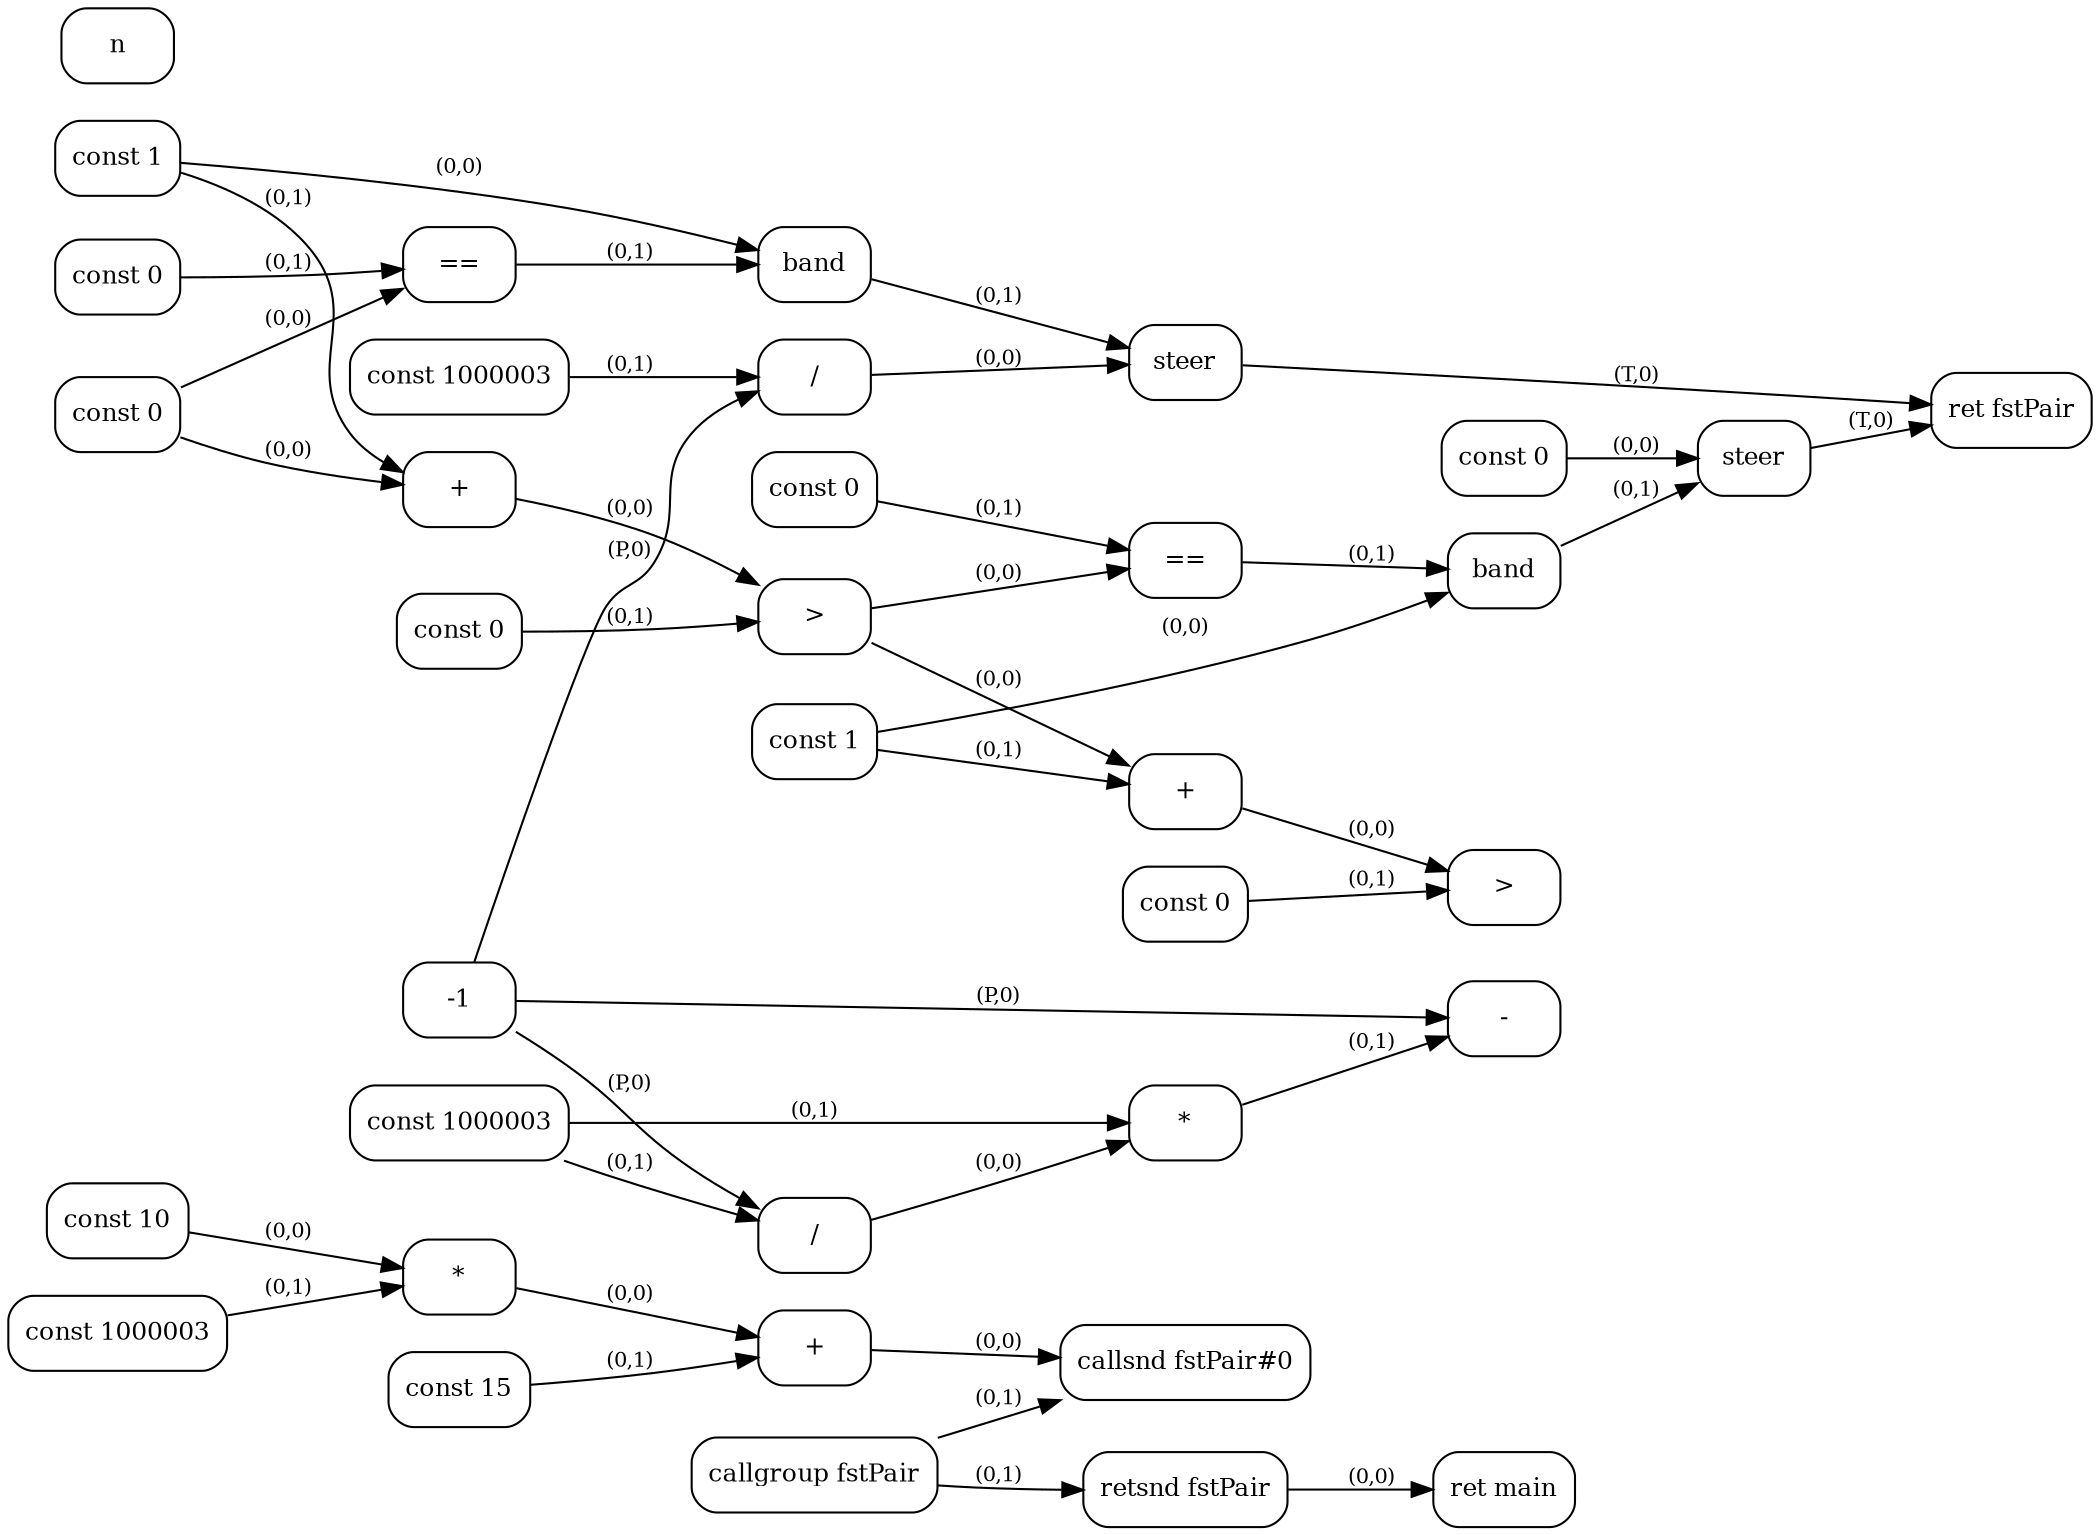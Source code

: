 digraph G {
  rankdir=LR;
  node [shape=box, style=rounded, fontsize=12];
  n0 [label="const 10"];
  n1 [label="const 15"];
  n2 [label="const 1000003"];
  n3 [label="*"];
  n4 [label="+"];
  n5 [label="callgroup fstPair"];
  n6 [label="callsnd fstPair#0"];
  n7 [label="retsnd fstPair"];
  n8 [label="ret main"];
  n9 [label="const 0"];
  n10 [label="const 1000003"];
  n11 [label="/"];
  n12 [label="const 1000003"];
  n13 [label="/"];
  n14 [label="*"];
  n15 [label="-"];
  n16 [label="const 1"];
  n17 [label="const 0"];
  n18 [label="=="];
  n19 [label="band"];
  n20 [label="steer"];
  n21 [label="+"];
  n22 [label="const 0"];
  n23 [label=">"];
  n24 [label="const 1"];
  n25 [label="const 0"];
  n26 [label="=="];
  n27 [label="band"];
  n28 [label="const 0"];
  n29 [label="steer"];
  n30 [label="+"];
  n31 [label="const 0"];
  n32 [label=">"];
  n33 [label="ret fstPair"];
  n0 -> n3 [label="(0,0)", fontsize=10];
  n2 -> n3 [label="(0,1)", fontsize=10];
  n3 -> n4 [label="(0,0)", fontsize=10];
  n1 -> n4 [label="(0,1)", fontsize=10];
  n4 -> n6 [label="(0,0)", fontsize=10];
  n5 -> n6 [label="(0,1)", fontsize=10];
  n5 -> n7 [label="(0,1)", fontsize=10];
  n7 -> n8 [label="(0,0)", fontsize=10];
  n-1 -> n11 [label="(P,0)", fontsize=10];
  n10 -> n11 [label="(0,1)", fontsize=10];
  n-1 -> n13 [label="(P,0)", fontsize=10];
  n12 -> n13 [label="(0,1)", fontsize=10];
  n13 -> n14 [label="(0,0)", fontsize=10];
  n12 -> n14 [label="(0,1)", fontsize=10];
  n-1 -> n15 [label="(P,0)", fontsize=10];
  n14 -> n15 [label="(0,1)", fontsize=10];
  n9 -> n18 [label="(0,0)", fontsize=10];
  n17 -> n18 [label="(0,1)", fontsize=10];
  n16 -> n19 [label="(0,0)", fontsize=10];
  n18 -> n19 [label="(0,1)", fontsize=10];
  n11 -> n20 [label="(0,0)", fontsize=10];
  n19 -> n20 [label="(0,1)", fontsize=10];
  n9 -> n21 [label="(0,0)", fontsize=10];
  n16 -> n21 [label="(0,1)", fontsize=10];
  n21 -> n23 [label="(0,0)", fontsize=10];
  n22 -> n23 [label="(0,1)", fontsize=10];
  n23 -> n26 [label="(0,0)", fontsize=10];
  n25 -> n26 [label="(0,1)", fontsize=10];
  n24 -> n27 [label="(0,0)", fontsize=10];
  n26 -> n27 [label="(0,1)", fontsize=10];
  n28 -> n29 [label="(0,0)", fontsize=10];
  n27 -> n29 [label="(0,1)", fontsize=10];
  n23 -> n30 [label="(0,0)", fontsize=10];
  n24 -> n30 [label="(0,1)", fontsize=10];
  n30 -> n32 [label="(0,0)", fontsize=10];
  n31 -> n32 [label="(0,1)", fontsize=10];
  n20 -> n33 [label="(T,0)", fontsize=10];
  n29 -> n33 [label="(T,0)", fontsize=10];
}
